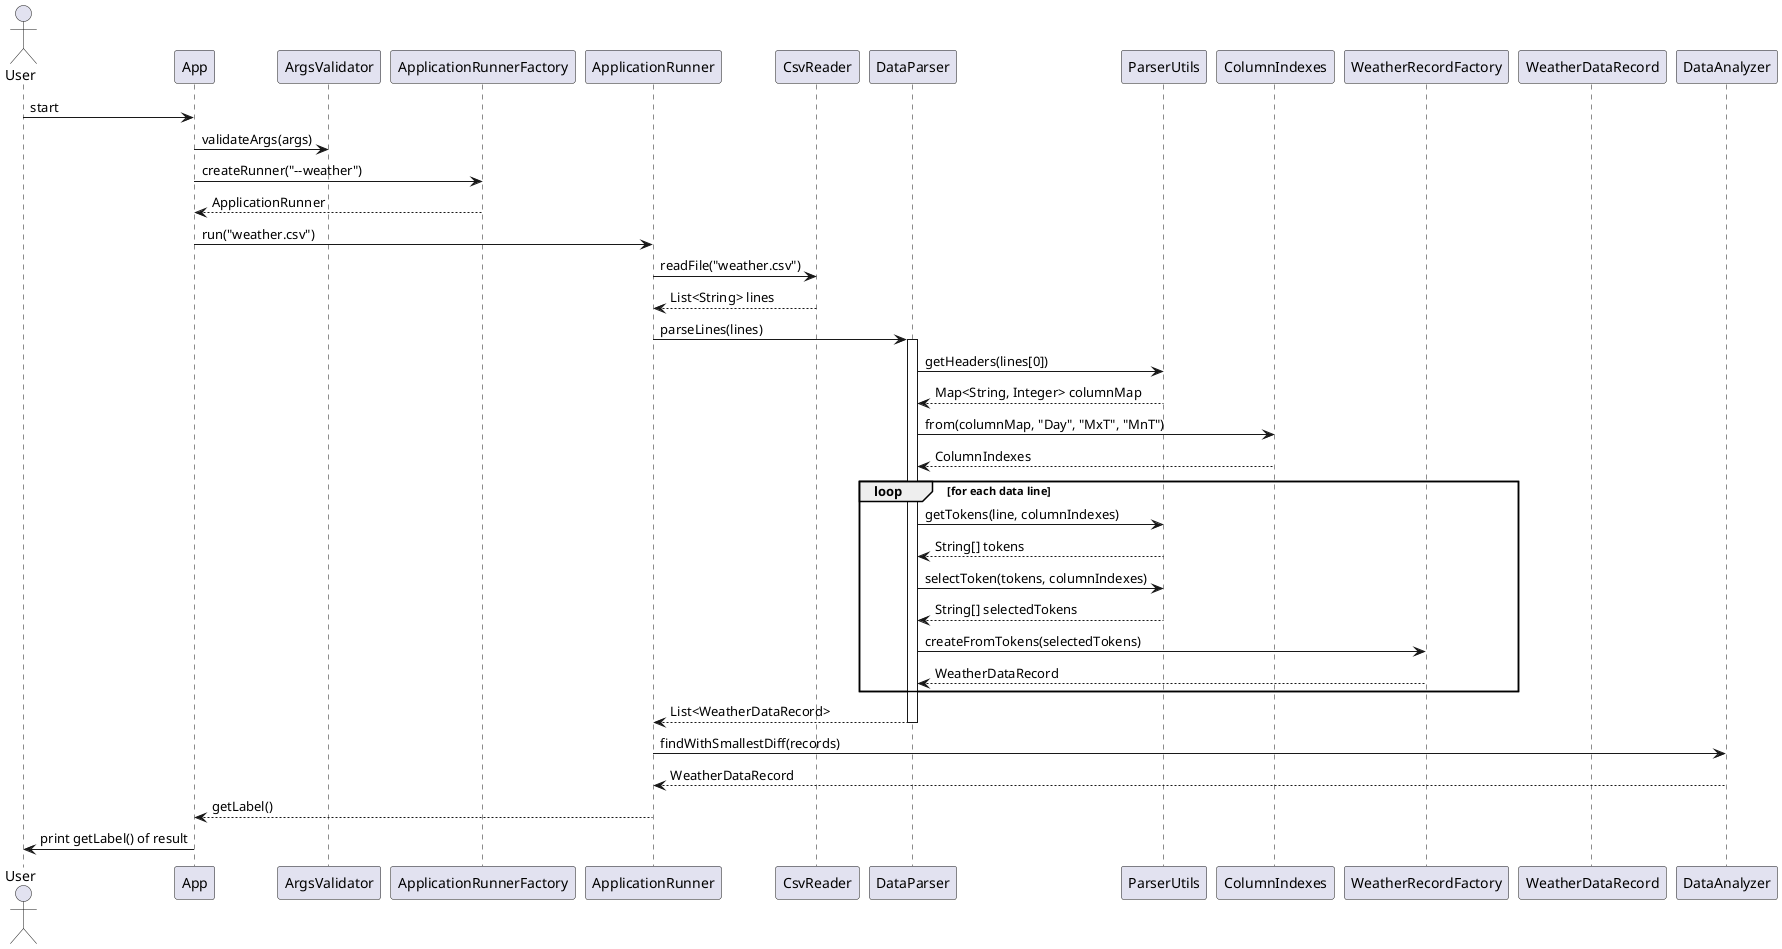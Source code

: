 @startuml
actor User
participant App
participant ArgsValidator
participant ApplicationRunnerFactory
participant ApplicationRunner
participant CsvReader
participant DataParser
participant ParserUtils
participant ColumnIndexes
participant WeatherRecordFactory
participant WeatherDataRecord
participant DataAnalyzer

User -> App: start

App -> ArgsValidator: validateArgs(args)

App -> ApplicationRunnerFactory: createRunner("--weather")
ApplicationRunnerFactory --> App: ApplicationRunner

App -> ApplicationRunner: run("weather.csv")

ApplicationRunner -> CsvReader: readFile("weather.csv")
CsvReader --> ApplicationRunner: List<String> lines

ApplicationRunner -> DataParser: parseLines(lines)

activate DataParser
DataParser -> ParserUtils: getHeaders(lines[0])
ParserUtils --> DataParser: Map<String, Integer> columnMap

DataParser -> ColumnIndexes: from(columnMap, "Day", "MxT", "MnT")
ColumnIndexes --> DataParser: ColumnIndexes

loop for each data line
    DataParser -> ParserUtils: getTokens(line, columnIndexes)
    ParserUtils --> DataParser: String[] tokens

    DataParser -> ParserUtils: selectToken(tokens, columnIndexes)
    ParserUtils --> DataParser: String[] selectedTokens

    DataParser -> WeatherRecordFactory: createFromTokens(selectedTokens)
    WeatherRecordFactory --> DataParser: WeatherDataRecord
end

DataParser --> ApplicationRunner: List<WeatherDataRecord>
deactivate DataParser

ApplicationRunner -> DataAnalyzer: findWithSmallestDiff(records)
DataAnalyzer --> ApplicationRunner: WeatherDataRecord

ApplicationRunner --> App: getLabel()

App -> User: print getLabel() of result
@enduml
